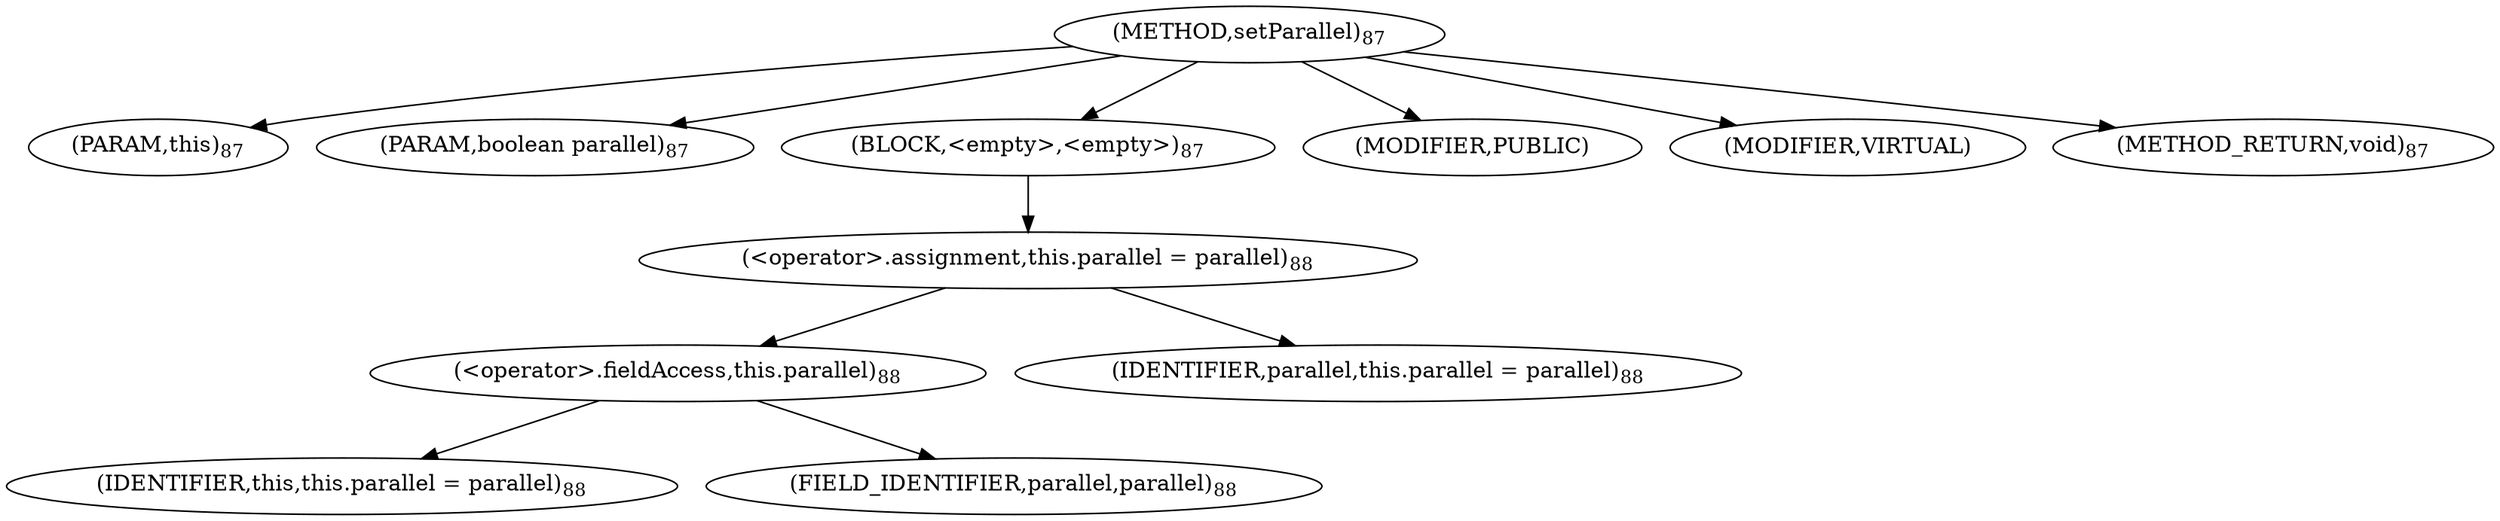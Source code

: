 digraph "setParallel" {  
"57" [label = <(METHOD,setParallel)<SUB>87</SUB>> ]
"4" [label = <(PARAM,this)<SUB>87</SUB>> ]
"58" [label = <(PARAM,boolean parallel)<SUB>87</SUB>> ]
"59" [label = <(BLOCK,&lt;empty&gt;,&lt;empty&gt;)<SUB>87</SUB>> ]
"60" [label = <(&lt;operator&gt;.assignment,this.parallel = parallel)<SUB>88</SUB>> ]
"61" [label = <(&lt;operator&gt;.fieldAccess,this.parallel)<SUB>88</SUB>> ]
"3" [label = <(IDENTIFIER,this,this.parallel = parallel)<SUB>88</SUB>> ]
"62" [label = <(FIELD_IDENTIFIER,parallel,parallel)<SUB>88</SUB>> ]
"63" [label = <(IDENTIFIER,parallel,this.parallel = parallel)<SUB>88</SUB>> ]
"64" [label = <(MODIFIER,PUBLIC)> ]
"65" [label = <(MODIFIER,VIRTUAL)> ]
"66" [label = <(METHOD_RETURN,void)<SUB>87</SUB>> ]
  "57" -> "4" 
  "57" -> "58" 
  "57" -> "59" 
  "57" -> "64" 
  "57" -> "65" 
  "57" -> "66" 
  "59" -> "60" 
  "60" -> "61" 
  "60" -> "63" 
  "61" -> "3" 
  "61" -> "62" 
}
